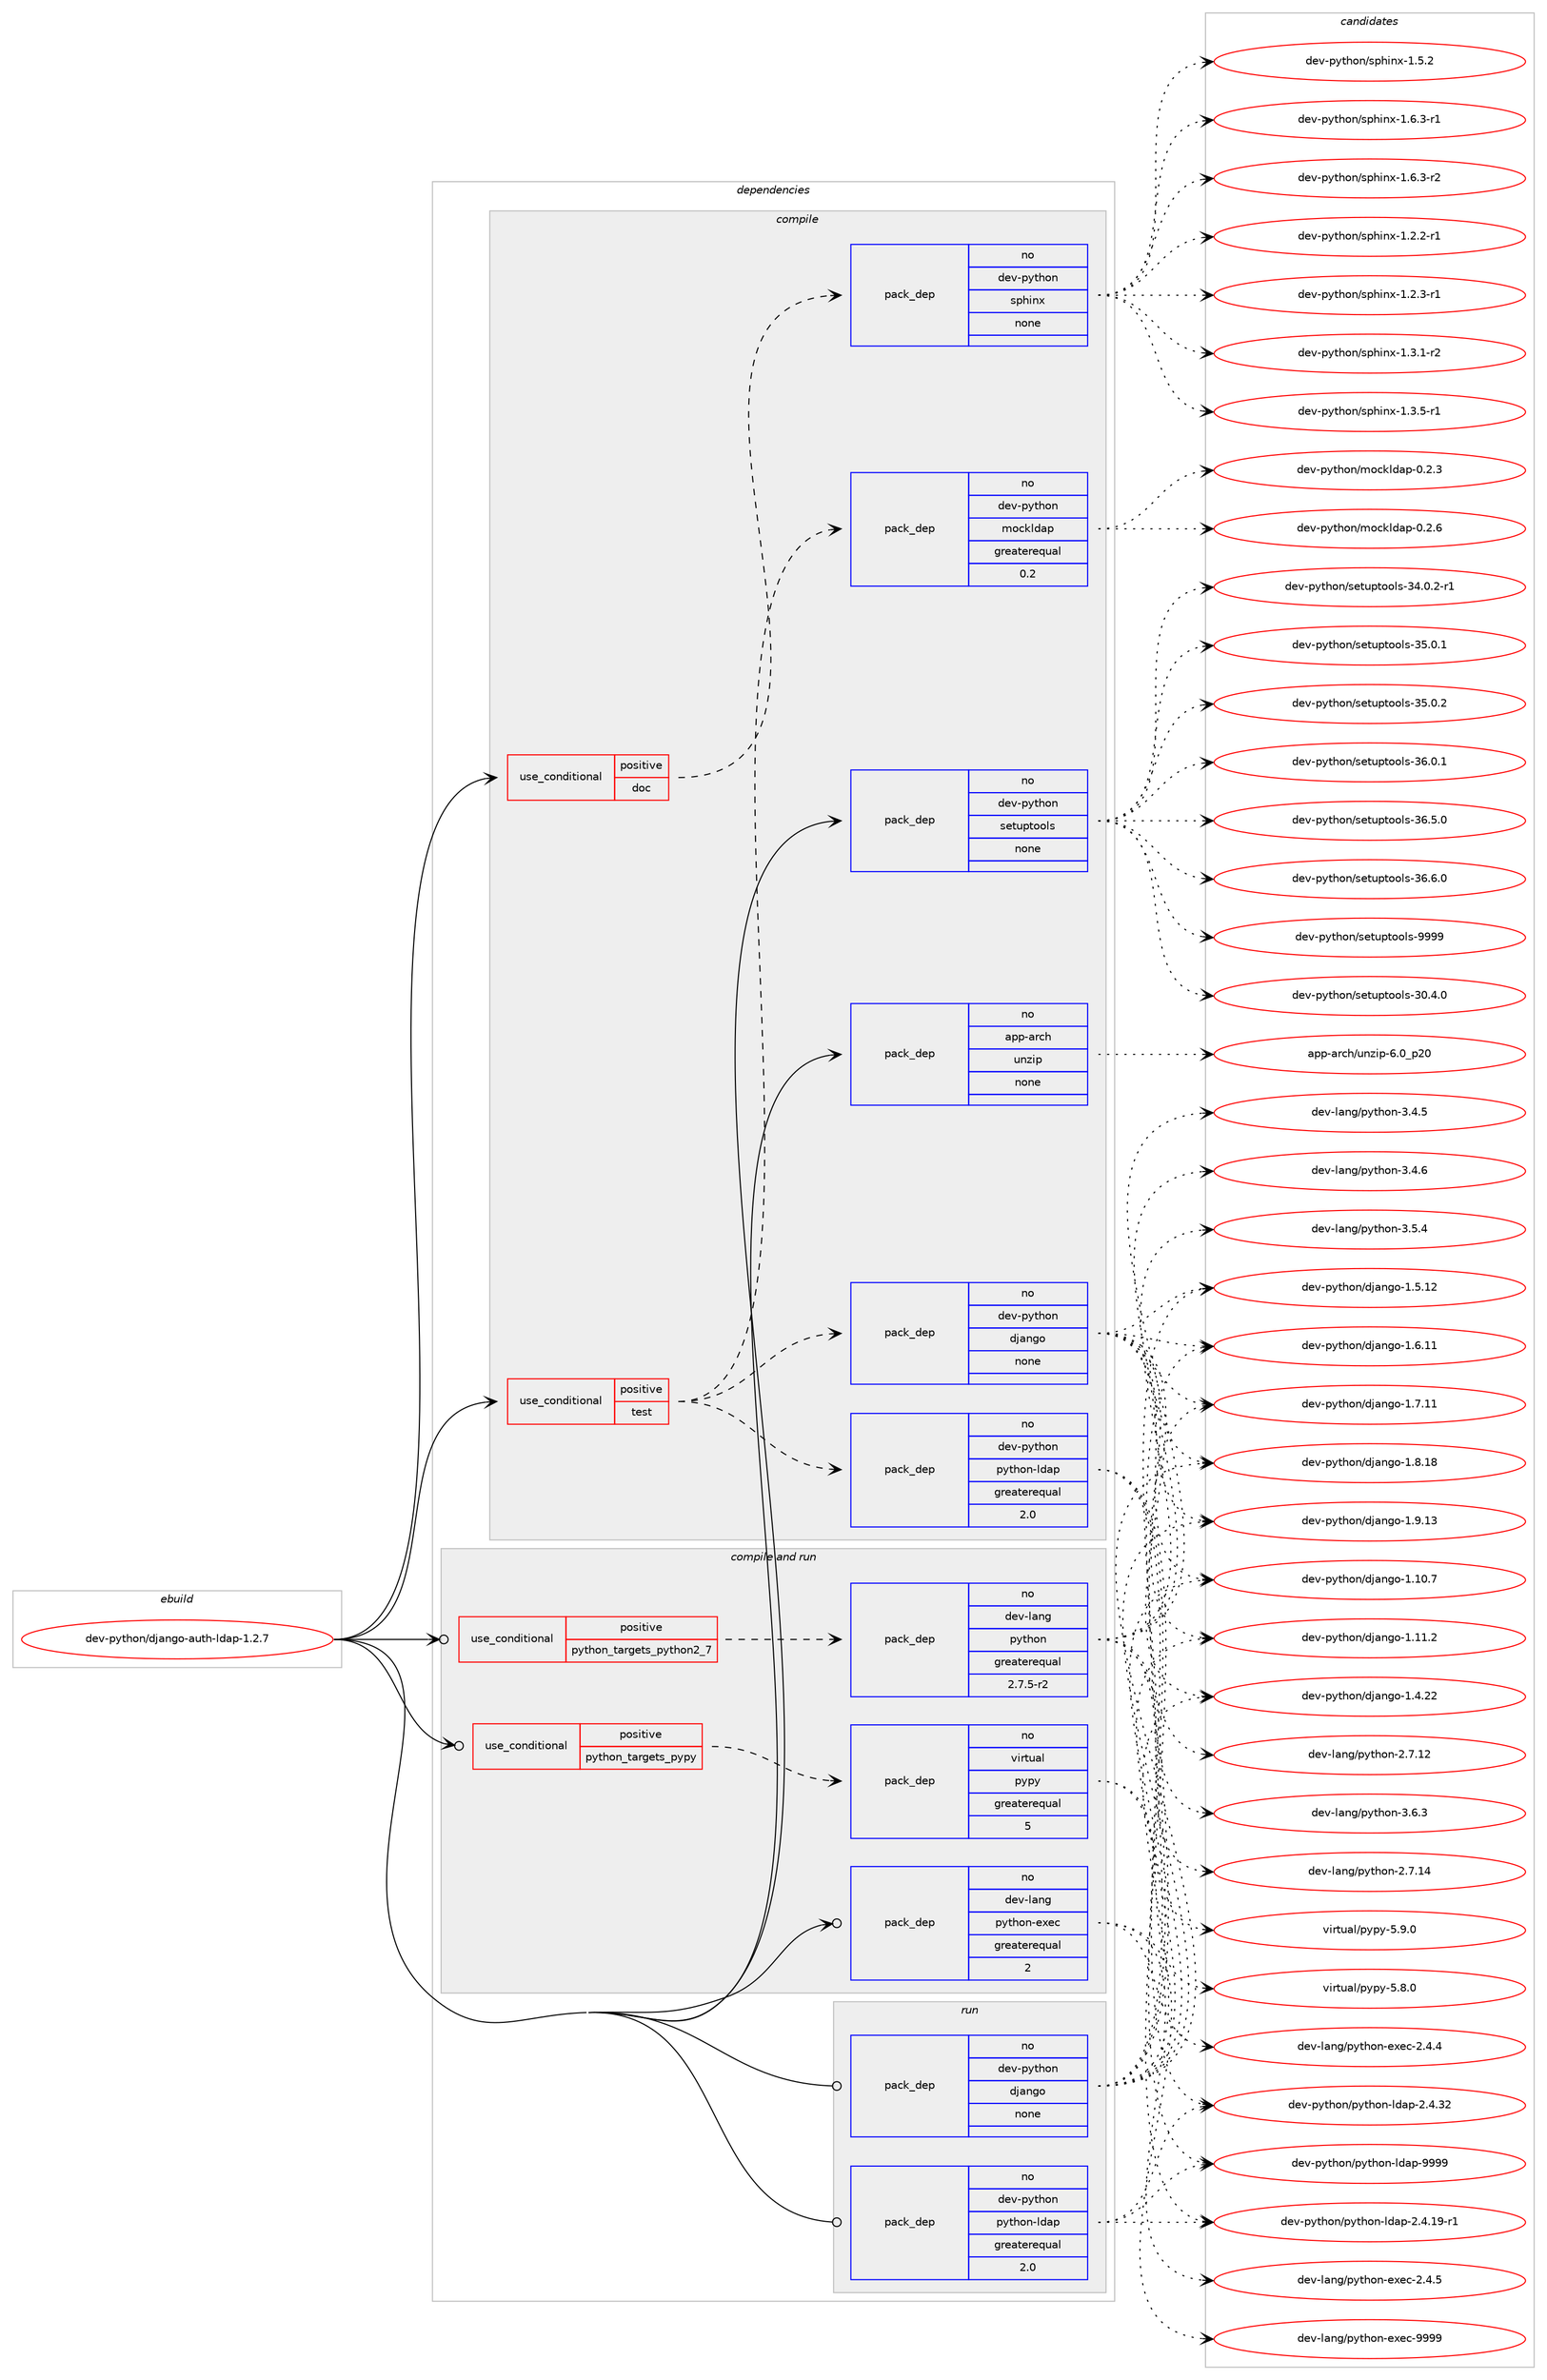 digraph prolog {

# *************
# Graph options
# *************

newrank=true;
concentrate=true;
compound=true;
graph [rankdir=LR,fontname=Helvetica,fontsize=10,ranksep=1.5];#, ranksep=2.5, nodesep=0.2];
edge  [arrowhead=vee];
node  [fontname=Helvetica,fontsize=10];

# **********
# The ebuild
# **********

subgraph cluster_leftcol {
color=gray;
rank=same;
label=<<i>ebuild</i>>;
id [label="dev-python/django-auth-ldap-1.2.7", color=red, width=4, href="../dev-python/django-auth-ldap-1.2.7.svg"];
}

# ****************
# The dependencies
# ****************

subgraph cluster_midcol {
color=gray;
label=<<i>dependencies</i>>;
subgraph cluster_compile {
fillcolor="#eeeeee";
style=filled;
label=<<i>compile</i>>;
subgraph cond31668 {
dependency153653 [label=<<TABLE BORDER="0" CELLBORDER="1" CELLSPACING="0" CELLPADDING="4"><TR><TD ROWSPAN="3" CELLPADDING="10">use_conditional</TD></TR><TR><TD>positive</TD></TR><TR><TD>doc</TD></TR></TABLE>>, shape=none, color=red];
subgraph pack118153 {
dependency153654 [label=<<TABLE BORDER="0" CELLBORDER="1" CELLSPACING="0" CELLPADDING="4" WIDTH="220"><TR><TD ROWSPAN="6" CELLPADDING="30">pack_dep</TD></TR><TR><TD WIDTH="110">no</TD></TR><TR><TD>dev-python</TD></TR><TR><TD>sphinx</TD></TR><TR><TD>none</TD></TR><TR><TD></TD></TR></TABLE>>, shape=none, color=blue];
}
dependency153653:e -> dependency153654:w [weight=20,style="dashed",arrowhead="vee"];
}
id:e -> dependency153653:w [weight=20,style="solid",arrowhead="vee"];
subgraph cond31669 {
dependency153655 [label=<<TABLE BORDER="0" CELLBORDER="1" CELLSPACING="0" CELLPADDING="4"><TR><TD ROWSPAN="3" CELLPADDING="10">use_conditional</TD></TR><TR><TD>positive</TD></TR><TR><TD>test</TD></TR></TABLE>>, shape=none, color=red];
subgraph pack118154 {
dependency153656 [label=<<TABLE BORDER="0" CELLBORDER="1" CELLSPACING="0" CELLPADDING="4" WIDTH="220"><TR><TD ROWSPAN="6" CELLPADDING="30">pack_dep</TD></TR><TR><TD WIDTH="110">no</TD></TR><TR><TD>dev-python</TD></TR><TR><TD>django</TD></TR><TR><TD>none</TD></TR><TR><TD></TD></TR></TABLE>>, shape=none, color=blue];
}
dependency153655:e -> dependency153656:w [weight=20,style="dashed",arrowhead="vee"];
subgraph pack118155 {
dependency153657 [label=<<TABLE BORDER="0" CELLBORDER="1" CELLSPACING="0" CELLPADDING="4" WIDTH="220"><TR><TD ROWSPAN="6" CELLPADDING="30">pack_dep</TD></TR><TR><TD WIDTH="110">no</TD></TR><TR><TD>dev-python</TD></TR><TR><TD>python-ldap</TD></TR><TR><TD>greaterequal</TD></TR><TR><TD>2.0</TD></TR></TABLE>>, shape=none, color=blue];
}
dependency153655:e -> dependency153657:w [weight=20,style="dashed",arrowhead="vee"];
subgraph pack118156 {
dependency153658 [label=<<TABLE BORDER="0" CELLBORDER="1" CELLSPACING="0" CELLPADDING="4" WIDTH="220"><TR><TD ROWSPAN="6" CELLPADDING="30">pack_dep</TD></TR><TR><TD WIDTH="110">no</TD></TR><TR><TD>dev-python</TD></TR><TR><TD>mockldap</TD></TR><TR><TD>greaterequal</TD></TR><TR><TD>0.2</TD></TR></TABLE>>, shape=none, color=blue];
}
dependency153655:e -> dependency153658:w [weight=20,style="dashed",arrowhead="vee"];
}
id:e -> dependency153655:w [weight=20,style="solid",arrowhead="vee"];
subgraph pack118157 {
dependency153659 [label=<<TABLE BORDER="0" CELLBORDER="1" CELLSPACING="0" CELLPADDING="4" WIDTH="220"><TR><TD ROWSPAN="6" CELLPADDING="30">pack_dep</TD></TR><TR><TD WIDTH="110">no</TD></TR><TR><TD>app-arch</TD></TR><TR><TD>unzip</TD></TR><TR><TD>none</TD></TR><TR><TD></TD></TR></TABLE>>, shape=none, color=blue];
}
id:e -> dependency153659:w [weight=20,style="solid",arrowhead="vee"];
subgraph pack118158 {
dependency153660 [label=<<TABLE BORDER="0" CELLBORDER="1" CELLSPACING="0" CELLPADDING="4" WIDTH="220"><TR><TD ROWSPAN="6" CELLPADDING="30">pack_dep</TD></TR><TR><TD WIDTH="110">no</TD></TR><TR><TD>dev-python</TD></TR><TR><TD>setuptools</TD></TR><TR><TD>none</TD></TR><TR><TD></TD></TR></TABLE>>, shape=none, color=blue];
}
id:e -> dependency153660:w [weight=20,style="solid",arrowhead="vee"];
}
subgraph cluster_compileandrun {
fillcolor="#eeeeee";
style=filled;
label=<<i>compile and run</i>>;
subgraph cond31670 {
dependency153661 [label=<<TABLE BORDER="0" CELLBORDER="1" CELLSPACING="0" CELLPADDING="4"><TR><TD ROWSPAN="3" CELLPADDING="10">use_conditional</TD></TR><TR><TD>positive</TD></TR><TR><TD>python_targets_pypy</TD></TR></TABLE>>, shape=none, color=red];
subgraph pack118159 {
dependency153662 [label=<<TABLE BORDER="0" CELLBORDER="1" CELLSPACING="0" CELLPADDING="4" WIDTH="220"><TR><TD ROWSPAN="6" CELLPADDING="30">pack_dep</TD></TR><TR><TD WIDTH="110">no</TD></TR><TR><TD>virtual</TD></TR><TR><TD>pypy</TD></TR><TR><TD>greaterequal</TD></TR><TR><TD>5</TD></TR></TABLE>>, shape=none, color=blue];
}
dependency153661:e -> dependency153662:w [weight=20,style="dashed",arrowhead="vee"];
}
id:e -> dependency153661:w [weight=20,style="solid",arrowhead="odotvee"];
subgraph cond31671 {
dependency153663 [label=<<TABLE BORDER="0" CELLBORDER="1" CELLSPACING="0" CELLPADDING="4"><TR><TD ROWSPAN="3" CELLPADDING="10">use_conditional</TD></TR><TR><TD>positive</TD></TR><TR><TD>python_targets_python2_7</TD></TR></TABLE>>, shape=none, color=red];
subgraph pack118160 {
dependency153664 [label=<<TABLE BORDER="0" CELLBORDER="1" CELLSPACING="0" CELLPADDING="4" WIDTH="220"><TR><TD ROWSPAN="6" CELLPADDING="30">pack_dep</TD></TR><TR><TD WIDTH="110">no</TD></TR><TR><TD>dev-lang</TD></TR><TR><TD>python</TD></TR><TR><TD>greaterequal</TD></TR><TR><TD>2.7.5-r2</TD></TR></TABLE>>, shape=none, color=blue];
}
dependency153663:e -> dependency153664:w [weight=20,style="dashed",arrowhead="vee"];
}
id:e -> dependency153663:w [weight=20,style="solid",arrowhead="odotvee"];
subgraph pack118161 {
dependency153665 [label=<<TABLE BORDER="0" CELLBORDER="1" CELLSPACING="0" CELLPADDING="4" WIDTH="220"><TR><TD ROWSPAN="6" CELLPADDING="30">pack_dep</TD></TR><TR><TD WIDTH="110">no</TD></TR><TR><TD>dev-lang</TD></TR><TR><TD>python-exec</TD></TR><TR><TD>greaterequal</TD></TR><TR><TD>2</TD></TR></TABLE>>, shape=none, color=blue];
}
id:e -> dependency153665:w [weight=20,style="solid",arrowhead="odotvee"];
}
subgraph cluster_run {
fillcolor="#eeeeee";
style=filled;
label=<<i>run</i>>;
subgraph pack118162 {
dependency153666 [label=<<TABLE BORDER="0" CELLBORDER="1" CELLSPACING="0" CELLPADDING="4" WIDTH="220"><TR><TD ROWSPAN="6" CELLPADDING="30">pack_dep</TD></TR><TR><TD WIDTH="110">no</TD></TR><TR><TD>dev-python</TD></TR><TR><TD>django</TD></TR><TR><TD>none</TD></TR><TR><TD></TD></TR></TABLE>>, shape=none, color=blue];
}
id:e -> dependency153666:w [weight=20,style="solid",arrowhead="odot"];
subgraph pack118163 {
dependency153667 [label=<<TABLE BORDER="0" CELLBORDER="1" CELLSPACING="0" CELLPADDING="4" WIDTH="220"><TR><TD ROWSPAN="6" CELLPADDING="30">pack_dep</TD></TR><TR><TD WIDTH="110">no</TD></TR><TR><TD>dev-python</TD></TR><TR><TD>python-ldap</TD></TR><TR><TD>greaterequal</TD></TR><TR><TD>2.0</TD></TR></TABLE>>, shape=none, color=blue];
}
id:e -> dependency153667:w [weight=20,style="solid",arrowhead="odot"];
}
}

# **************
# The candidates
# **************

subgraph cluster_choices {
rank=same;
color=gray;
label=<<i>candidates</i>>;

subgraph choice118153 {
color=black;
nodesep=1;
choice10010111845112121116104111110471151121041051101204549465046504511449 [label="dev-python/sphinx-1.2.2-r1", color=red, width=4,href="../dev-python/sphinx-1.2.2-r1.svg"];
choice10010111845112121116104111110471151121041051101204549465046514511449 [label="dev-python/sphinx-1.2.3-r1", color=red, width=4,href="../dev-python/sphinx-1.2.3-r1.svg"];
choice10010111845112121116104111110471151121041051101204549465146494511450 [label="dev-python/sphinx-1.3.1-r2", color=red, width=4,href="../dev-python/sphinx-1.3.1-r2.svg"];
choice10010111845112121116104111110471151121041051101204549465146534511449 [label="dev-python/sphinx-1.3.5-r1", color=red, width=4,href="../dev-python/sphinx-1.3.5-r1.svg"];
choice1001011184511212111610411111047115112104105110120454946534650 [label="dev-python/sphinx-1.5.2", color=red, width=4,href="../dev-python/sphinx-1.5.2.svg"];
choice10010111845112121116104111110471151121041051101204549465446514511449 [label="dev-python/sphinx-1.6.3-r1", color=red, width=4,href="../dev-python/sphinx-1.6.3-r1.svg"];
choice10010111845112121116104111110471151121041051101204549465446514511450 [label="dev-python/sphinx-1.6.3-r2", color=red, width=4,href="../dev-python/sphinx-1.6.3-r2.svg"];
dependency153654:e -> choice10010111845112121116104111110471151121041051101204549465046504511449:w [style=dotted,weight="100"];
dependency153654:e -> choice10010111845112121116104111110471151121041051101204549465046514511449:w [style=dotted,weight="100"];
dependency153654:e -> choice10010111845112121116104111110471151121041051101204549465146494511450:w [style=dotted,weight="100"];
dependency153654:e -> choice10010111845112121116104111110471151121041051101204549465146534511449:w [style=dotted,weight="100"];
dependency153654:e -> choice1001011184511212111610411111047115112104105110120454946534650:w [style=dotted,weight="100"];
dependency153654:e -> choice10010111845112121116104111110471151121041051101204549465446514511449:w [style=dotted,weight="100"];
dependency153654:e -> choice10010111845112121116104111110471151121041051101204549465446514511450:w [style=dotted,weight="100"];
}
subgraph choice118154 {
color=black;
nodesep=1;
choice10010111845112121116104111110471001069711010311145494649484655 [label="dev-python/django-1.10.7", color=red, width=4,href="../dev-python/django-1.10.7.svg"];
choice10010111845112121116104111110471001069711010311145494649494650 [label="dev-python/django-1.11.2", color=red, width=4,href="../dev-python/django-1.11.2.svg"];
choice10010111845112121116104111110471001069711010311145494652465050 [label="dev-python/django-1.4.22", color=red, width=4,href="../dev-python/django-1.4.22.svg"];
choice10010111845112121116104111110471001069711010311145494653464950 [label="dev-python/django-1.5.12", color=red, width=4,href="../dev-python/django-1.5.12.svg"];
choice10010111845112121116104111110471001069711010311145494654464949 [label="dev-python/django-1.6.11", color=red, width=4,href="../dev-python/django-1.6.11.svg"];
choice10010111845112121116104111110471001069711010311145494655464949 [label="dev-python/django-1.7.11", color=red, width=4,href="../dev-python/django-1.7.11.svg"];
choice10010111845112121116104111110471001069711010311145494656464956 [label="dev-python/django-1.8.18", color=red, width=4,href="../dev-python/django-1.8.18.svg"];
choice10010111845112121116104111110471001069711010311145494657464951 [label="dev-python/django-1.9.13", color=red, width=4,href="../dev-python/django-1.9.13.svg"];
dependency153656:e -> choice10010111845112121116104111110471001069711010311145494649484655:w [style=dotted,weight="100"];
dependency153656:e -> choice10010111845112121116104111110471001069711010311145494649494650:w [style=dotted,weight="100"];
dependency153656:e -> choice10010111845112121116104111110471001069711010311145494652465050:w [style=dotted,weight="100"];
dependency153656:e -> choice10010111845112121116104111110471001069711010311145494653464950:w [style=dotted,weight="100"];
dependency153656:e -> choice10010111845112121116104111110471001069711010311145494654464949:w [style=dotted,weight="100"];
dependency153656:e -> choice10010111845112121116104111110471001069711010311145494655464949:w [style=dotted,weight="100"];
dependency153656:e -> choice10010111845112121116104111110471001069711010311145494656464956:w [style=dotted,weight="100"];
dependency153656:e -> choice10010111845112121116104111110471001069711010311145494657464951:w [style=dotted,weight="100"];
}
subgraph choice118155 {
color=black;
nodesep=1;
choice10010111845112121116104111110471121211161041111104510810097112455046524649574511449 [label="dev-python/python-ldap-2.4.19-r1", color=red, width=4,href="../dev-python/python-ldap-2.4.19-r1.svg"];
choice1001011184511212111610411111047112121116104111110451081009711245504652465150 [label="dev-python/python-ldap-2.4.32", color=red, width=4,href="../dev-python/python-ldap-2.4.32.svg"];
choice100101118451121211161041111104711212111610411111045108100971124557575757 [label="dev-python/python-ldap-9999", color=red, width=4,href="../dev-python/python-ldap-9999.svg"];
dependency153657:e -> choice10010111845112121116104111110471121211161041111104510810097112455046524649574511449:w [style=dotted,weight="100"];
dependency153657:e -> choice1001011184511212111610411111047112121116104111110451081009711245504652465150:w [style=dotted,weight="100"];
dependency153657:e -> choice100101118451121211161041111104711212111610411111045108100971124557575757:w [style=dotted,weight="100"];
}
subgraph choice118156 {
color=black;
nodesep=1;
choice10010111845112121116104111110471091119910710810097112454846504651 [label="dev-python/mockldap-0.2.3", color=red, width=4,href="../dev-python/mockldap-0.2.3.svg"];
choice10010111845112121116104111110471091119910710810097112454846504654 [label="dev-python/mockldap-0.2.6", color=red, width=4,href="../dev-python/mockldap-0.2.6.svg"];
dependency153658:e -> choice10010111845112121116104111110471091119910710810097112454846504651:w [style=dotted,weight="100"];
dependency153658:e -> choice10010111845112121116104111110471091119910710810097112454846504654:w [style=dotted,weight="100"];
}
subgraph choice118157 {
color=black;
nodesep=1;
choice971121124597114991044711711012210511245544648951125048 [label="app-arch/unzip-6.0_p20", color=red, width=4,href="../app-arch/unzip-6.0_p20.svg"];
dependency153659:e -> choice971121124597114991044711711012210511245544648951125048:w [style=dotted,weight="100"];
}
subgraph choice118158 {
color=black;
nodesep=1;
choice100101118451121211161041111104711510111611711211611111110811545514846524648 [label="dev-python/setuptools-30.4.0", color=red, width=4,href="../dev-python/setuptools-30.4.0.svg"];
choice1001011184511212111610411111047115101116117112116111111108115455152464846504511449 [label="dev-python/setuptools-34.0.2-r1", color=red, width=4,href="../dev-python/setuptools-34.0.2-r1.svg"];
choice100101118451121211161041111104711510111611711211611111110811545515346484649 [label="dev-python/setuptools-35.0.1", color=red, width=4,href="../dev-python/setuptools-35.0.1.svg"];
choice100101118451121211161041111104711510111611711211611111110811545515346484650 [label="dev-python/setuptools-35.0.2", color=red, width=4,href="../dev-python/setuptools-35.0.2.svg"];
choice100101118451121211161041111104711510111611711211611111110811545515446484649 [label="dev-python/setuptools-36.0.1", color=red, width=4,href="../dev-python/setuptools-36.0.1.svg"];
choice100101118451121211161041111104711510111611711211611111110811545515446534648 [label="dev-python/setuptools-36.5.0", color=red, width=4,href="../dev-python/setuptools-36.5.0.svg"];
choice100101118451121211161041111104711510111611711211611111110811545515446544648 [label="dev-python/setuptools-36.6.0", color=red, width=4,href="../dev-python/setuptools-36.6.0.svg"];
choice10010111845112121116104111110471151011161171121161111111081154557575757 [label="dev-python/setuptools-9999", color=red, width=4,href="../dev-python/setuptools-9999.svg"];
dependency153660:e -> choice100101118451121211161041111104711510111611711211611111110811545514846524648:w [style=dotted,weight="100"];
dependency153660:e -> choice1001011184511212111610411111047115101116117112116111111108115455152464846504511449:w [style=dotted,weight="100"];
dependency153660:e -> choice100101118451121211161041111104711510111611711211611111110811545515346484649:w [style=dotted,weight="100"];
dependency153660:e -> choice100101118451121211161041111104711510111611711211611111110811545515346484650:w [style=dotted,weight="100"];
dependency153660:e -> choice100101118451121211161041111104711510111611711211611111110811545515446484649:w [style=dotted,weight="100"];
dependency153660:e -> choice100101118451121211161041111104711510111611711211611111110811545515446534648:w [style=dotted,weight="100"];
dependency153660:e -> choice100101118451121211161041111104711510111611711211611111110811545515446544648:w [style=dotted,weight="100"];
dependency153660:e -> choice10010111845112121116104111110471151011161171121161111111081154557575757:w [style=dotted,weight="100"];
}
subgraph choice118159 {
color=black;
nodesep=1;
choice1181051141161179710847112121112121455346564648 [label="virtual/pypy-5.8.0", color=red, width=4,href="../virtual/pypy-5.8.0.svg"];
choice1181051141161179710847112121112121455346574648 [label="virtual/pypy-5.9.0", color=red, width=4,href="../virtual/pypy-5.9.0.svg"];
dependency153662:e -> choice1181051141161179710847112121112121455346564648:w [style=dotted,weight="100"];
dependency153662:e -> choice1181051141161179710847112121112121455346574648:w [style=dotted,weight="100"];
}
subgraph choice118160 {
color=black;
nodesep=1;
choice10010111845108971101034711212111610411111045504655464950 [label="dev-lang/python-2.7.12", color=red, width=4,href="../dev-lang/python-2.7.12.svg"];
choice10010111845108971101034711212111610411111045504655464952 [label="dev-lang/python-2.7.14", color=red, width=4,href="../dev-lang/python-2.7.14.svg"];
choice100101118451089711010347112121116104111110455146524653 [label="dev-lang/python-3.4.5", color=red, width=4,href="../dev-lang/python-3.4.5.svg"];
choice100101118451089711010347112121116104111110455146524654 [label="dev-lang/python-3.4.6", color=red, width=4,href="../dev-lang/python-3.4.6.svg"];
choice100101118451089711010347112121116104111110455146534652 [label="dev-lang/python-3.5.4", color=red, width=4,href="../dev-lang/python-3.5.4.svg"];
choice100101118451089711010347112121116104111110455146544651 [label="dev-lang/python-3.6.3", color=red, width=4,href="../dev-lang/python-3.6.3.svg"];
dependency153664:e -> choice10010111845108971101034711212111610411111045504655464950:w [style=dotted,weight="100"];
dependency153664:e -> choice10010111845108971101034711212111610411111045504655464952:w [style=dotted,weight="100"];
dependency153664:e -> choice100101118451089711010347112121116104111110455146524653:w [style=dotted,weight="100"];
dependency153664:e -> choice100101118451089711010347112121116104111110455146524654:w [style=dotted,weight="100"];
dependency153664:e -> choice100101118451089711010347112121116104111110455146534652:w [style=dotted,weight="100"];
dependency153664:e -> choice100101118451089711010347112121116104111110455146544651:w [style=dotted,weight="100"];
}
subgraph choice118161 {
color=black;
nodesep=1;
choice1001011184510897110103471121211161041111104510112010199455046524652 [label="dev-lang/python-exec-2.4.4", color=red, width=4,href="../dev-lang/python-exec-2.4.4.svg"];
choice1001011184510897110103471121211161041111104510112010199455046524653 [label="dev-lang/python-exec-2.4.5", color=red, width=4,href="../dev-lang/python-exec-2.4.5.svg"];
choice10010111845108971101034711212111610411111045101120101994557575757 [label="dev-lang/python-exec-9999", color=red, width=4,href="../dev-lang/python-exec-9999.svg"];
dependency153665:e -> choice1001011184510897110103471121211161041111104510112010199455046524652:w [style=dotted,weight="100"];
dependency153665:e -> choice1001011184510897110103471121211161041111104510112010199455046524653:w [style=dotted,weight="100"];
dependency153665:e -> choice10010111845108971101034711212111610411111045101120101994557575757:w [style=dotted,weight="100"];
}
subgraph choice118162 {
color=black;
nodesep=1;
choice10010111845112121116104111110471001069711010311145494649484655 [label="dev-python/django-1.10.7", color=red, width=4,href="../dev-python/django-1.10.7.svg"];
choice10010111845112121116104111110471001069711010311145494649494650 [label="dev-python/django-1.11.2", color=red, width=4,href="../dev-python/django-1.11.2.svg"];
choice10010111845112121116104111110471001069711010311145494652465050 [label="dev-python/django-1.4.22", color=red, width=4,href="../dev-python/django-1.4.22.svg"];
choice10010111845112121116104111110471001069711010311145494653464950 [label="dev-python/django-1.5.12", color=red, width=4,href="../dev-python/django-1.5.12.svg"];
choice10010111845112121116104111110471001069711010311145494654464949 [label="dev-python/django-1.6.11", color=red, width=4,href="../dev-python/django-1.6.11.svg"];
choice10010111845112121116104111110471001069711010311145494655464949 [label="dev-python/django-1.7.11", color=red, width=4,href="../dev-python/django-1.7.11.svg"];
choice10010111845112121116104111110471001069711010311145494656464956 [label="dev-python/django-1.8.18", color=red, width=4,href="../dev-python/django-1.8.18.svg"];
choice10010111845112121116104111110471001069711010311145494657464951 [label="dev-python/django-1.9.13", color=red, width=4,href="../dev-python/django-1.9.13.svg"];
dependency153666:e -> choice10010111845112121116104111110471001069711010311145494649484655:w [style=dotted,weight="100"];
dependency153666:e -> choice10010111845112121116104111110471001069711010311145494649494650:w [style=dotted,weight="100"];
dependency153666:e -> choice10010111845112121116104111110471001069711010311145494652465050:w [style=dotted,weight="100"];
dependency153666:e -> choice10010111845112121116104111110471001069711010311145494653464950:w [style=dotted,weight="100"];
dependency153666:e -> choice10010111845112121116104111110471001069711010311145494654464949:w [style=dotted,weight="100"];
dependency153666:e -> choice10010111845112121116104111110471001069711010311145494655464949:w [style=dotted,weight="100"];
dependency153666:e -> choice10010111845112121116104111110471001069711010311145494656464956:w [style=dotted,weight="100"];
dependency153666:e -> choice10010111845112121116104111110471001069711010311145494657464951:w [style=dotted,weight="100"];
}
subgraph choice118163 {
color=black;
nodesep=1;
choice10010111845112121116104111110471121211161041111104510810097112455046524649574511449 [label="dev-python/python-ldap-2.4.19-r1", color=red, width=4,href="../dev-python/python-ldap-2.4.19-r1.svg"];
choice1001011184511212111610411111047112121116104111110451081009711245504652465150 [label="dev-python/python-ldap-2.4.32", color=red, width=4,href="../dev-python/python-ldap-2.4.32.svg"];
choice100101118451121211161041111104711212111610411111045108100971124557575757 [label="dev-python/python-ldap-9999", color=red, width=4,href="../dev-python/python-ldap-9999.svg"];
dependency153667:e -> choice10010111845112121116104111110471121211161041111104510810097112455046524649574511449:w [style=dotted,weight="100"];
dependency153667:e -> choice1001011184511212111610411111047112121116104111110451081009711245504652465150:w [style=dotted,weight="100"];
dependency153667:e -> choice100101118451121211161041111104711212111610411111045108100971124557575757:w [style=dotted,weight="100"];
}
}

}
